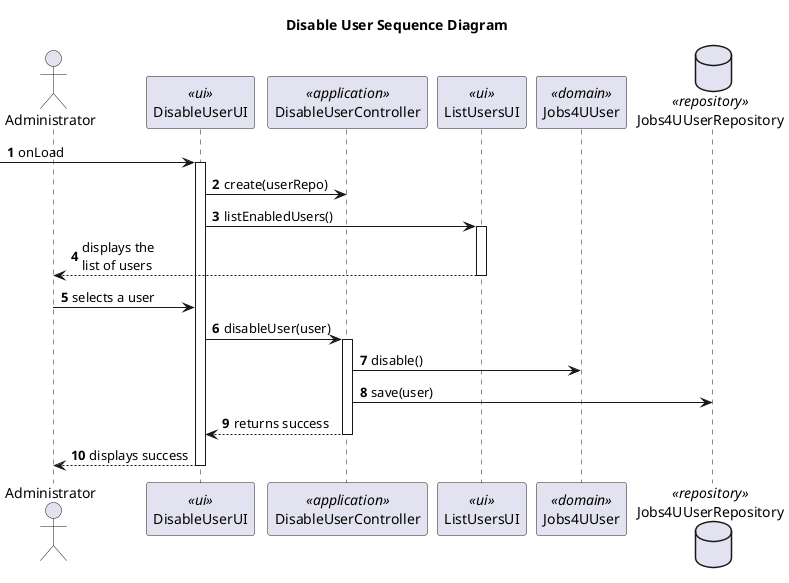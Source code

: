 @startuml

title Disable User Sequence Diagram

autonumber
actor Administrator as ADM
participant "DisableUserUI" as UI <<ui>>
participant "DisableUserController" as CTRL <<application>>
participant "ListUsersUI" as LUI <<ui>>
participant "Jobs4UUser" as User <<domain>>
database "Jobs4UUserRepository" as REPO <<repository>>


-> UI : onLoad
activate UI
UI -> CTRL : create(userRepo)
UI -> LUI: listEnabledUsers()
activate LUI
LUI --> ADM : displays the \nlist of users
deactivate LUI
ADM -> UI : selects a user
UI -> CTRL : disableUser(user)
activate CTRL
CTRL -> User : disable()
CTRL -> REPO : save(user)
CTRL --> UI : returns success
deactivate CTRL
UI --> ADM : displays success
deactivate UI


@enduml
